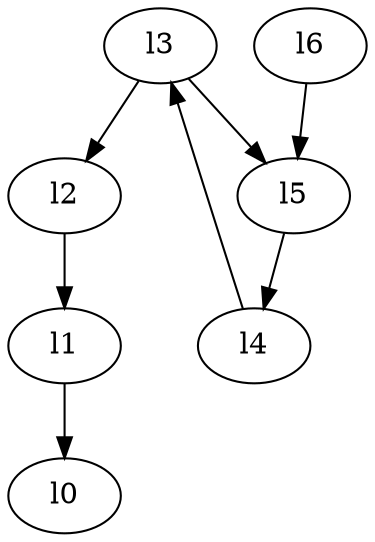 digraph G {
  "l0";
  "l1";
  "l2";
  "l3";
  "l4";
  "l5";
  "l6";
  "l1" -> "l0";
  "l2" -> "l1";
  "l3" -> "l5";
  "l3" -> "l2";
  "l4" -> "l3";
  "l5" -> "l4";
  "l6" -> "l5";
}